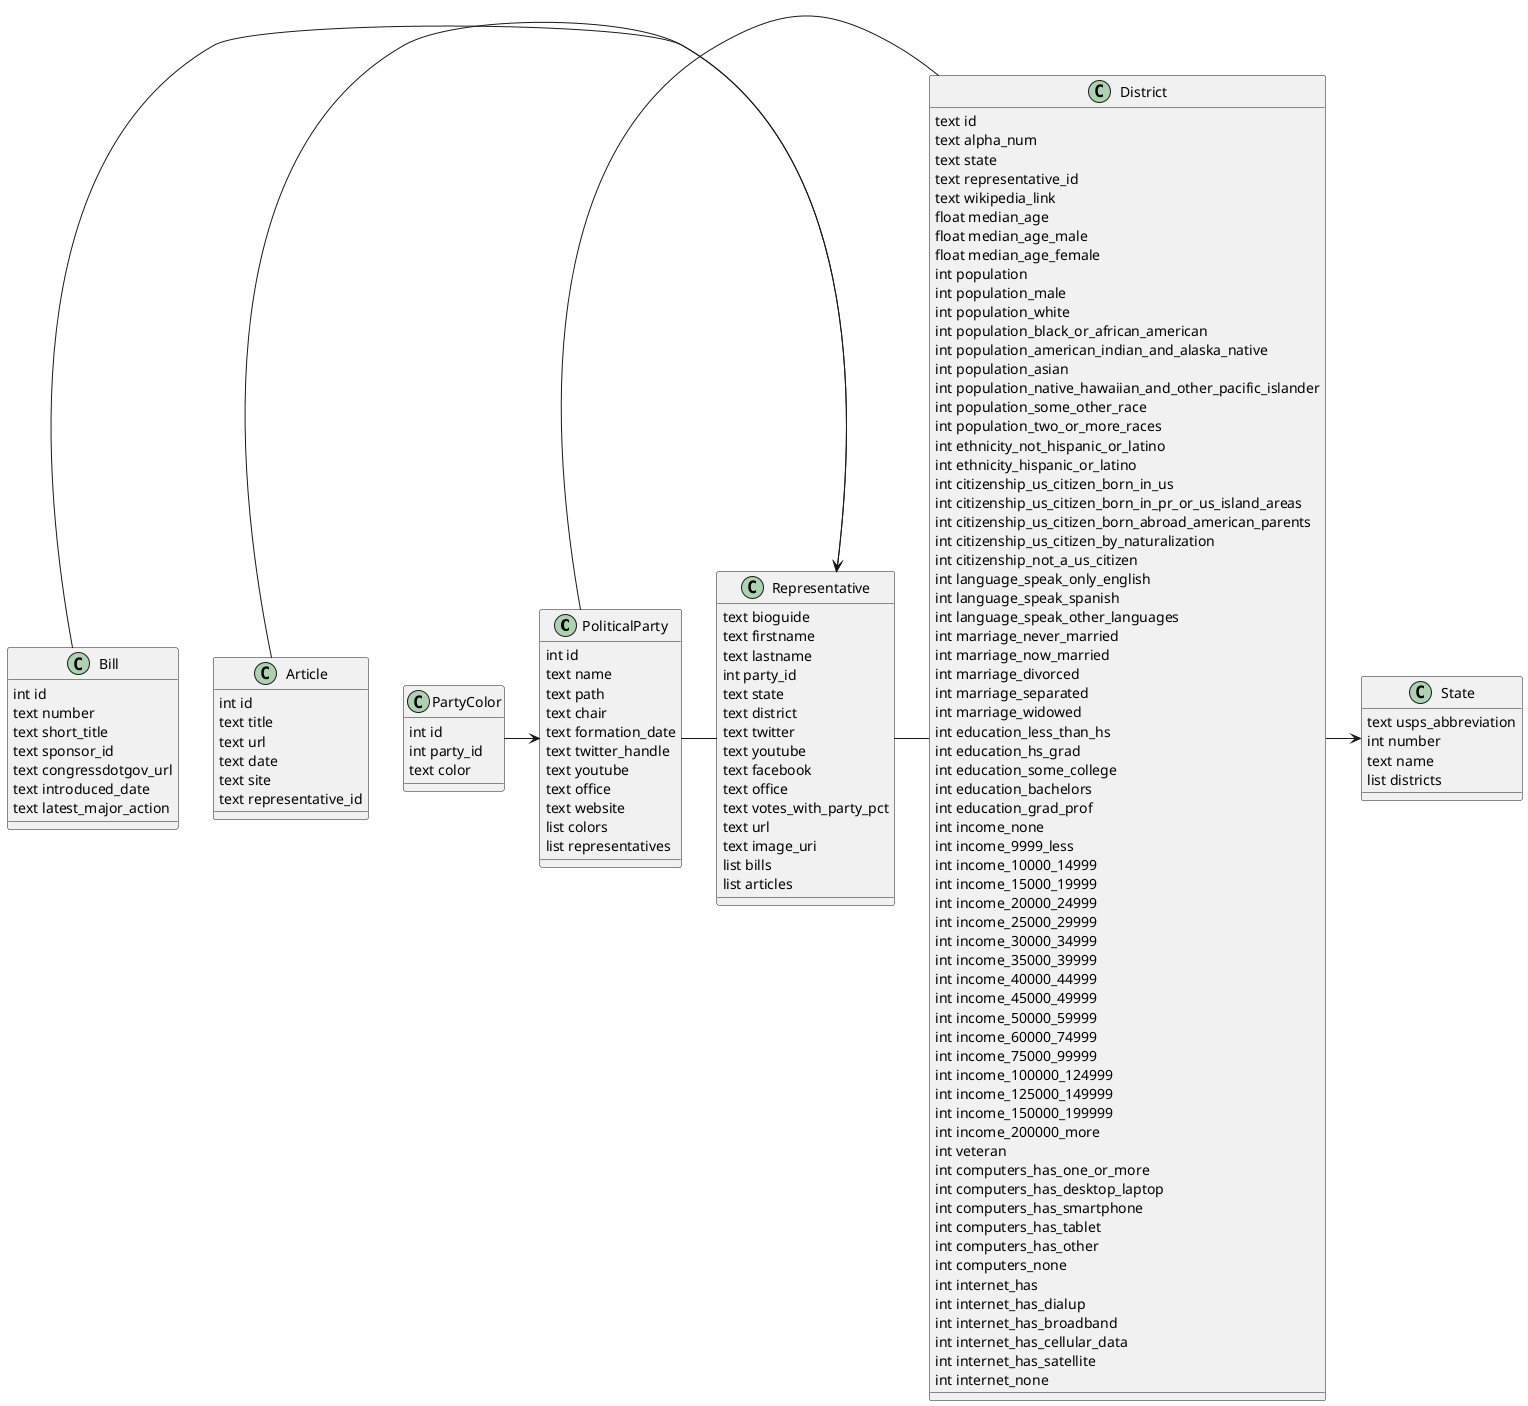 @startuml
PoliticalParty -  Representative
PoliticalParty -  District
Representative -  District
Bill           -> Representative
Article        -> Representative
PartyColor     -> PoliticalParty
District       -> State

class PoliticalParty {
    int id
    text name
    text path
    text chair
    text formation_date
    text twitter_handle
    text youtube
    text office
    text website
    list colors
    list representatives
}

class Representative {
	text bioguide
	text firstname
	text lastname
	int party_id
	text state
	text district
	text twitter
	text youtube
	text facebook
	text office
	text votes_with_party_pct
	text url
	text image_uri
    list bills
    list articles
}

class Bill {
	int id
	text number
	text short_title
	text sponsor_id
	text congressdotgov_url
	text introduced_date
	text latest_major_action
}

class Article {
	int id
	text title
	text url
	text date
	text site
	text representative_id
}

class District {
	text id
	text alpha_num
	text state
	text representative_id
	text wikipedia_link
	float median_age
	float median_age_male
	float median_age_female
	int population
	int population_male
	int population_white
	int population_black_or_african_american
	int population_american_indian_and_alaska_native
	int population_asian
	int population_native_hawaiian_and_other_pacific_islander
	int population_some_other_race
	int population_two_or_more_races
	int ethnicity_not_hispanic_or_latino
	int ethnicity_hispanic_or_latino
	int citizenship_us_citizen_born_in_us
	int citizenship_us_citizen_born_in_pr_or_us_island_areas
	int citizenship_us_citizen_born_abroad_american_parents
	int citizenship_us_citizen_by_naturalization
	int citizenship_not_a_us_citizen
	int language_speak_only_english
	int language_speak_spanish
	int language_speak_other_languages
	int marriage_never_married
	int marriage_now_married
	int marriage_divorced
	int marriage_separated
	int marriage_widowed
	int education_less_than_hs
	int education_hs_grad
	int education_some_college
	int education_bachelors
	int education_grad_prof
	int income_none
	int income_9999_less
	int income_10000_14999
	int income_15000_19999
	int income_20000_24999
	int income_25000_29999
	int income_30000_34999
	int income_35000_39999
	int income_40000_44999
	int income_45000_49999
	int income_50000_59999
	int income_60000_74999
	int income_75000_99999
	int income_100000_124999
	int income_125000_149999
	int income_150000_199999
	int income_200000_more
	int veteran
	int computers_has_one_or_more
	int computers_has_desktop_laptop
	int computers_has_smartphone
	int computers_has_tablet
	int computers_has_other
	int computers_none
	int internet_has
	int internet_has_dialup
	int internet_has_broadband
	int internet_has_cellular_data
	int internet_has_satellite
	int internet_none
}

class State {
	text usps_abbreviation
	int number
	text name
    list districts
}

class PartyColor {
    int id
    int party_id
    text color
}

@enduml
